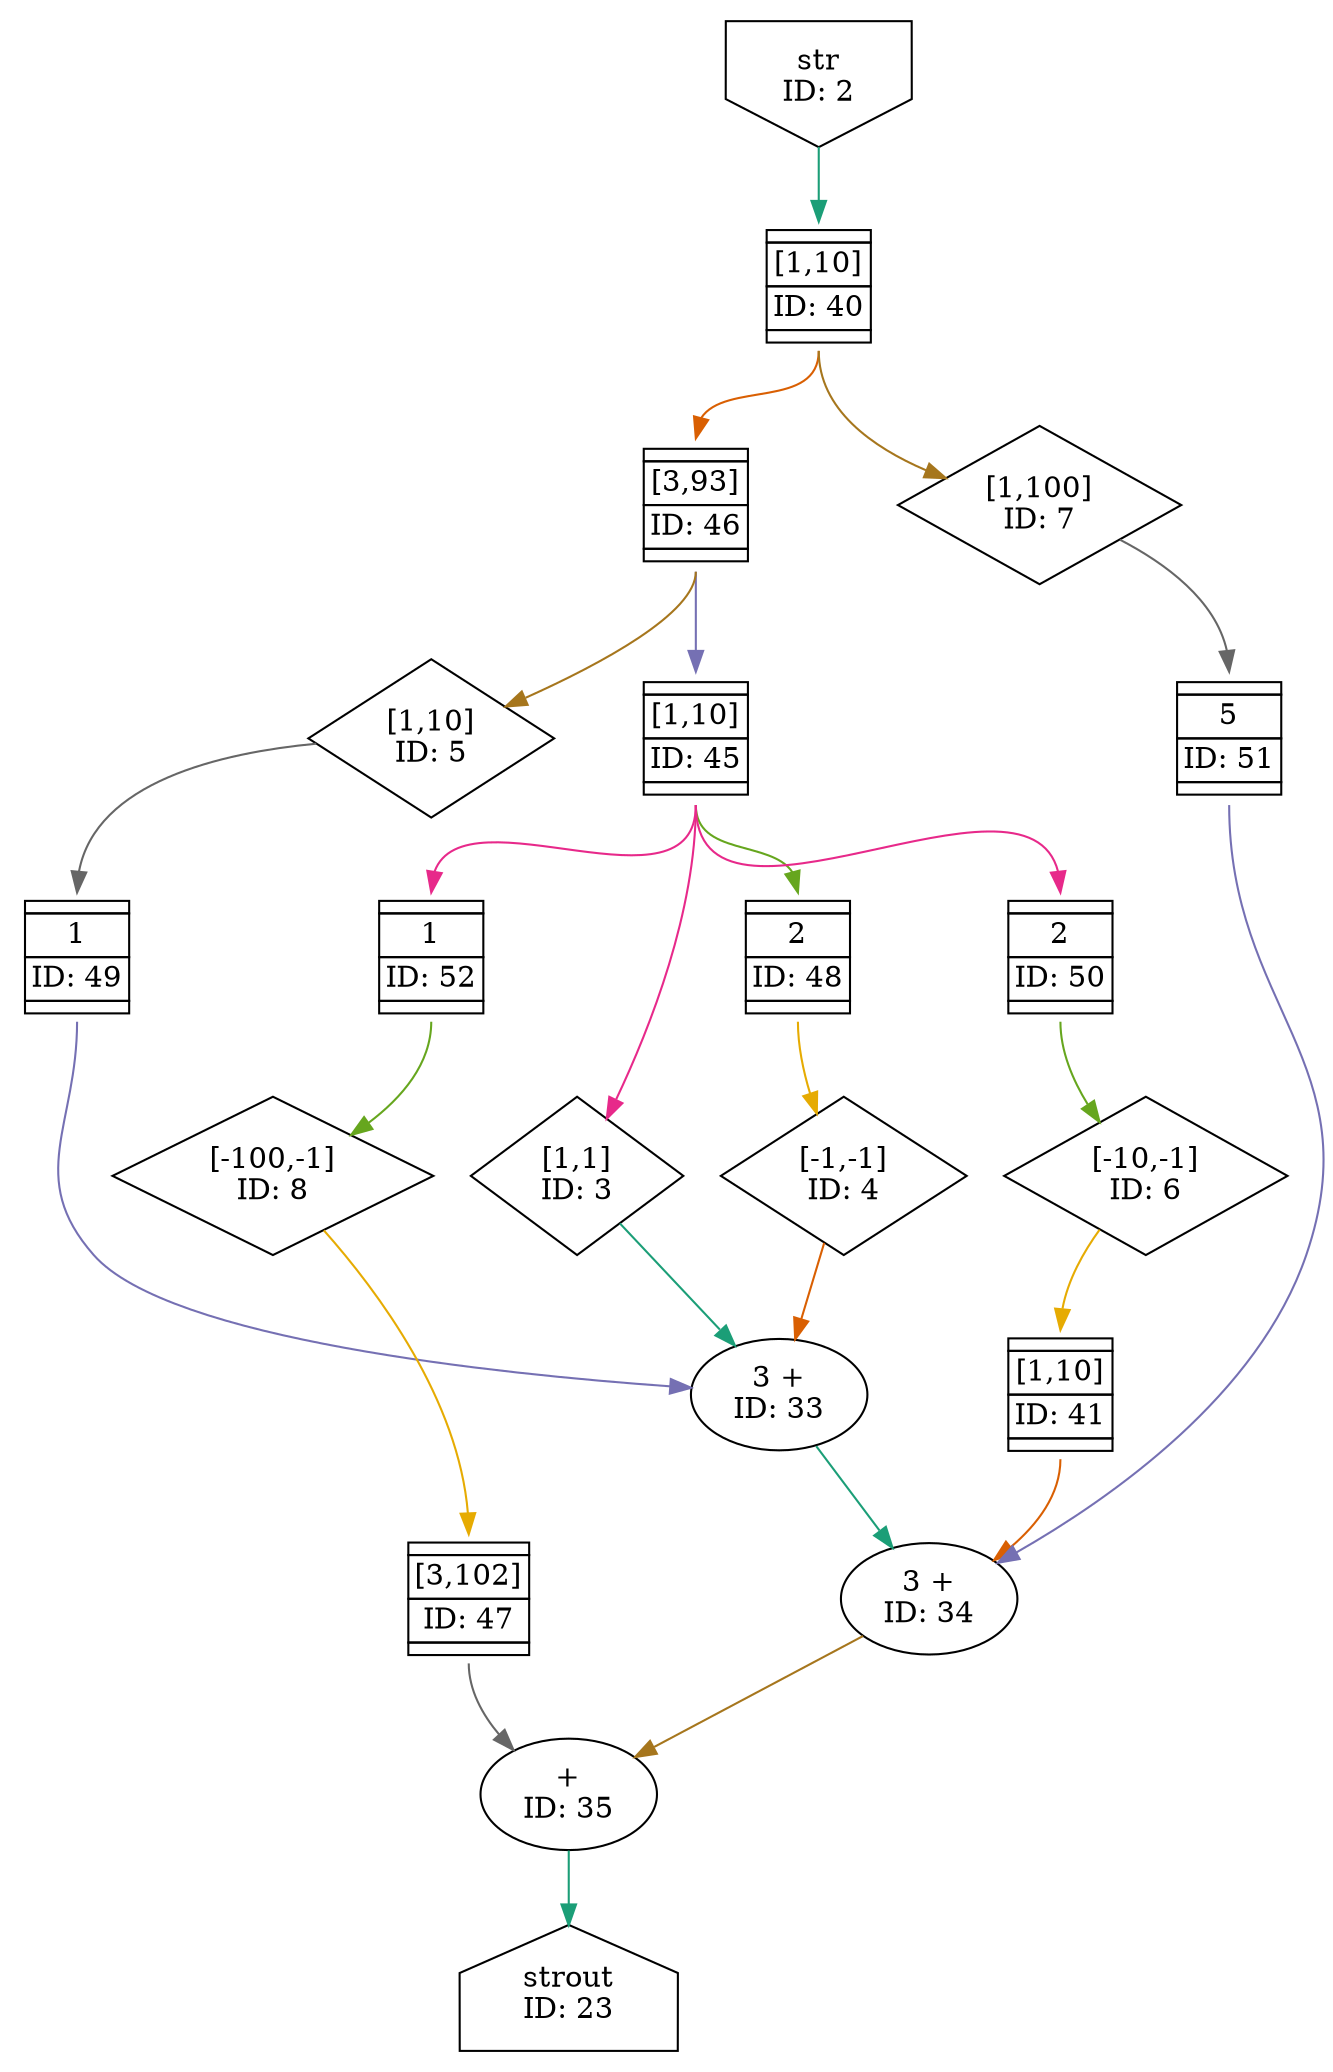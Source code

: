 digraph CpuStreamKernel_scheduled_2{
	NodeInput2 [shape=invhouse, label="str\nID: 2"];
	NodeFIFO40 [shape=plaintext, label=<<TABLE BORDER="0" CELLSPACING="0" CELLBORDER="1"> <TR><TD></TD></TR><TR><TD>[1,10]</TD></TR><TR><TD>ID: 40</TD></TR> <TR><TD></TD></TR> </TABLE>>];
	NodeFIFO46 [shape=plaintext, label=<<TABLE BORDER="0" CELLSPACING="0" CELLBORDER="1"> <TR><TD></TD></TR><TR><TD>[3,93]</TD></TR><TR><TD>ID: 46</TD></TR> <TR><TD></TD></TR> </TABLE>>];
	NodeFIFO45 [shape=plaintext, label=<<TABLE BORDER="0" CELLSPACING="0" CELLBORDER="1"> <TR><TD></TD></TR><TR><TD>[1,10]</TD></TR><TR><TD>ID: 45</TD></TR> <TR><TD></TD></TR> </TABLE>>];
	NodeStreamOffset3 [shape=diamond, label="[1,1]\nID: 3"];
	NodeFIFO48 [shape=plaintext, label=<<TABLE BORDER="0" CELLSPACING="0" CELLBORDER="1"> <TR><TD></TD></TR><TR><TD>2</TD></TR><TR><TD>ID: 48</TD></TR> <TR><TD></TD></TR> </TABLE>>];
	NodeStreamOffset4 [shape=diamond, label="[-1,-1]\nID: 4"];
	NodeStreamOffset5 [shape=diamond, label="[1,10]\nID: 5"];
	NodeFIFO49 [shape=plaintext, label=<<TABLE BORDER="0" CELLSPACING="0" CELLBORDER="1"> <TR><TD></TD></TR><TR><TD>1</TD></TR><TR><TD>ID: 49</TD></TR> <TR><TD></TD></TR> </TABLE>>];
	NodeTriAdd33 [label="3 +\nID: 33"];
	NodeFIFO50 [shape=plaintext, label=<<TABLE BORDER="0" CELLSPACING="0" CELLBORDER="1"> <TR><TD></TD></TR><TR><TD>2</TD></TR><TR><TD>ID: 50</TD></TR> <TR><TD></TD></TR> </TABLE>>];
	NodeStreamOffset6 [shape=diamond, label="[-10,-1]\nID: 6"];
	NodeFIFO41 [shape=plaintext, label=<<TABLE BORDER="0" CELLSPACING="0" CELLBORDER="1"> <TR><TD></TD></TR><TR><TD>[1,10]</TD></TR><TR><TD>ID: 41</TD></TR> <TR><TD></TD></TR> </TABLE>>];
	NodeStreamOffset7 [shape=diamond, label="[1,100]\nID: 7"];
	NodeFIFO51 [shape=plaintext, label=<<TABLE BORDER="0" CELLSPACING="0" CELLBORDER="1"> <TR><TD></TD></TR><TR><TD>5</TD></TR><TR><TD>ID: 51</TD></TR> <TR><TD></TD></TR> </TABLE>>];
	NodeTriAdd34 [label="3 +\nID: 34"];
	NodeFIFO52 [shape=plaintext, label=<<TABLE BORDER="0" CELLSPACING="0" CELLBORDER="1"> <TR><TD></TD></TR><TR><TD>1</TD></TR><TR><TD>ID: 52</TD></TR> <TR><TD></TD></TR> </TABLE>>];
	NodeStreamOffset8 [shape=diamond, label="[-100,-1]\nID: 8"];
	NodeFIFO47 [shape=plaintext, label=<<TABLE BORDER="0" CELLSPACING="0" CELLBORDER="1"> <TR><TD></TD></TR><TR><TD>[3,102]</TD></TR><TR><TD>ID: 47</TD></TR> <TR><TD></TD></TR> </TABLE>>];
	NodeAdd35 [label="+\nID: 35"];
	NodeOutput23 [shape=house, label="strout\nID: 23"];
	NodeInput2 -> NodeFIFO40[headport="n" color="/dark28/1" photon_data="EDGE,SrcNode:2,SrcNodePort:data"];
	NodeFIFO40 -> NodeFIFO46[tailport="s" headport="n" color="/dark28/2" photon_data="EDGE,SrcNode:40,SrcNodePort:output"];
	NodeFIFO46 -> NodeFIFO45[tailport="s" headport="n" color="/dark28/3" photon_data="EDGE,SrcNode:46,SrcNodePort:output"];
	NodeFIFO45 -> NodeStreamOffset3[tailport="s" color="/dark28/4" photon_data="EDGE,SrcNode:45,SrcNodePort:output"];
	NodeFIFO45 -> NodeFIFO48[tailport="s" headport="n" color="/dark28/5" photon_data="EDGE,SrcNode:45,SrcNodePort:output"];
	NodeFIFO48 -> NodeStreamOffset4[tailport="s" color="/dark28/6" photon_data="EDGE,SrcNode:48,SrcNodePort:output"];
	NodeFIFO46 -> NodeStreamOffset5[tailport="s" color="/dark28/7" photon_data="EDGE,SrcNode:46,SrcNodePort:output"];
	NodeStreamOffset5 -> NodeFIFO49[headport="n" color="/dark28/8" photon_data="EDGE,SrcNode:5,SrcNodePort:output"];
	NodeStreamOffset3 -> NodeTriAdd33[color="/dark28/1" photon_data="EDGE,SrcNode:3,SrcNodePort:output"];
	NodeStreamOffset4 -> NodeTriAdd33[color="/dark28/2" photon_data="EDGE,SrcNode:4,SrcNodePort:output"];
	NodeFIFO49 -> NodeTriAdd33[tailport="s" color="/dark28/3" photon_data="EDGE,SrcNode:49,SrcNodePort:output"];
	NodeFIFO45 -> NodeFIFO50[tailport="s" headport="n" color="/dark28/4" photon_data="EDGE,SrcNode:45,SrcNodePort:output"];
	NodeFIFO50 -> NodeStreamOffset6[tailport="s" color="/dark28/5" photon_data="EDGE,SrcNode:50,SrcNodePort:output"];
	NodeStreamOffset6 -> NodeFIFO41[headport="n" color="/dark28/6" photon_data="EDGE,SrcNode:6,SrcNodePort:output"];
	NodeFIFO40 -> NodeStreamOffset7[tailport="s" color="/dark28/7" photon_data="EDGE,SrcNode:40,SrcNodePort:output"];
	NodeStreamOffset7 -> NodeFIFO51[headport="n" color="/dark28/8" photon_data="EDGE,SrcNode:7,SrcNodePort:output"];
	NodeTriAdd33 -> NodeTriAdd34[color="/dark28/1" photon_data="EDGE,SrcNode:33,SrcNodePort:result"];
	NodeFIFO41 -> NodeTriAdd34[tailport="s" color="/dark28/2" photon_data="EDGE,SrcNode:41,SrcNodePort:output"];
	NodeFIFO51 -> NodeTriAdd34[tailport="s" color="/dark28/3" photon_data="EDGE,SrcNode:51,SrcNodePort:output"];
	NodeFIFO45 -> NodeFIFO52[tailport="s" headport="n" color="/dark28/4" photon_data="EDGE,SrcNode:45,SrcNodePort:output"];
	NodeFIFO52 -> NodeStreamOffset8[tailport="s" color="/dark28/5" photon_data="EDGE,SrcNode:52,SrcNodePort:output"];
	NodeStreamOffset8 -> NodeFIFO47[headport="n" color="/dark28/6" photon_data="EDGE,SrcNode:8,SrcNodePort:output"];
	NodeTriAdd34 -> NodeAdd35[color="/dark28/7" photon_data="EDGE,SrcNode:34,SrcNodePort:result"];
	NodeFIFO47 -> NodeAdd35[tailport="s" color="/dark28/8" photon_data="EDGE,SrcNode:47,SrcNodePort:output"];
	NodeAdd35 -> NodeOutput23[color="/dark28/1" photon_data="EDGE,SrcNode:35,SrcNodePort:result"];
}

